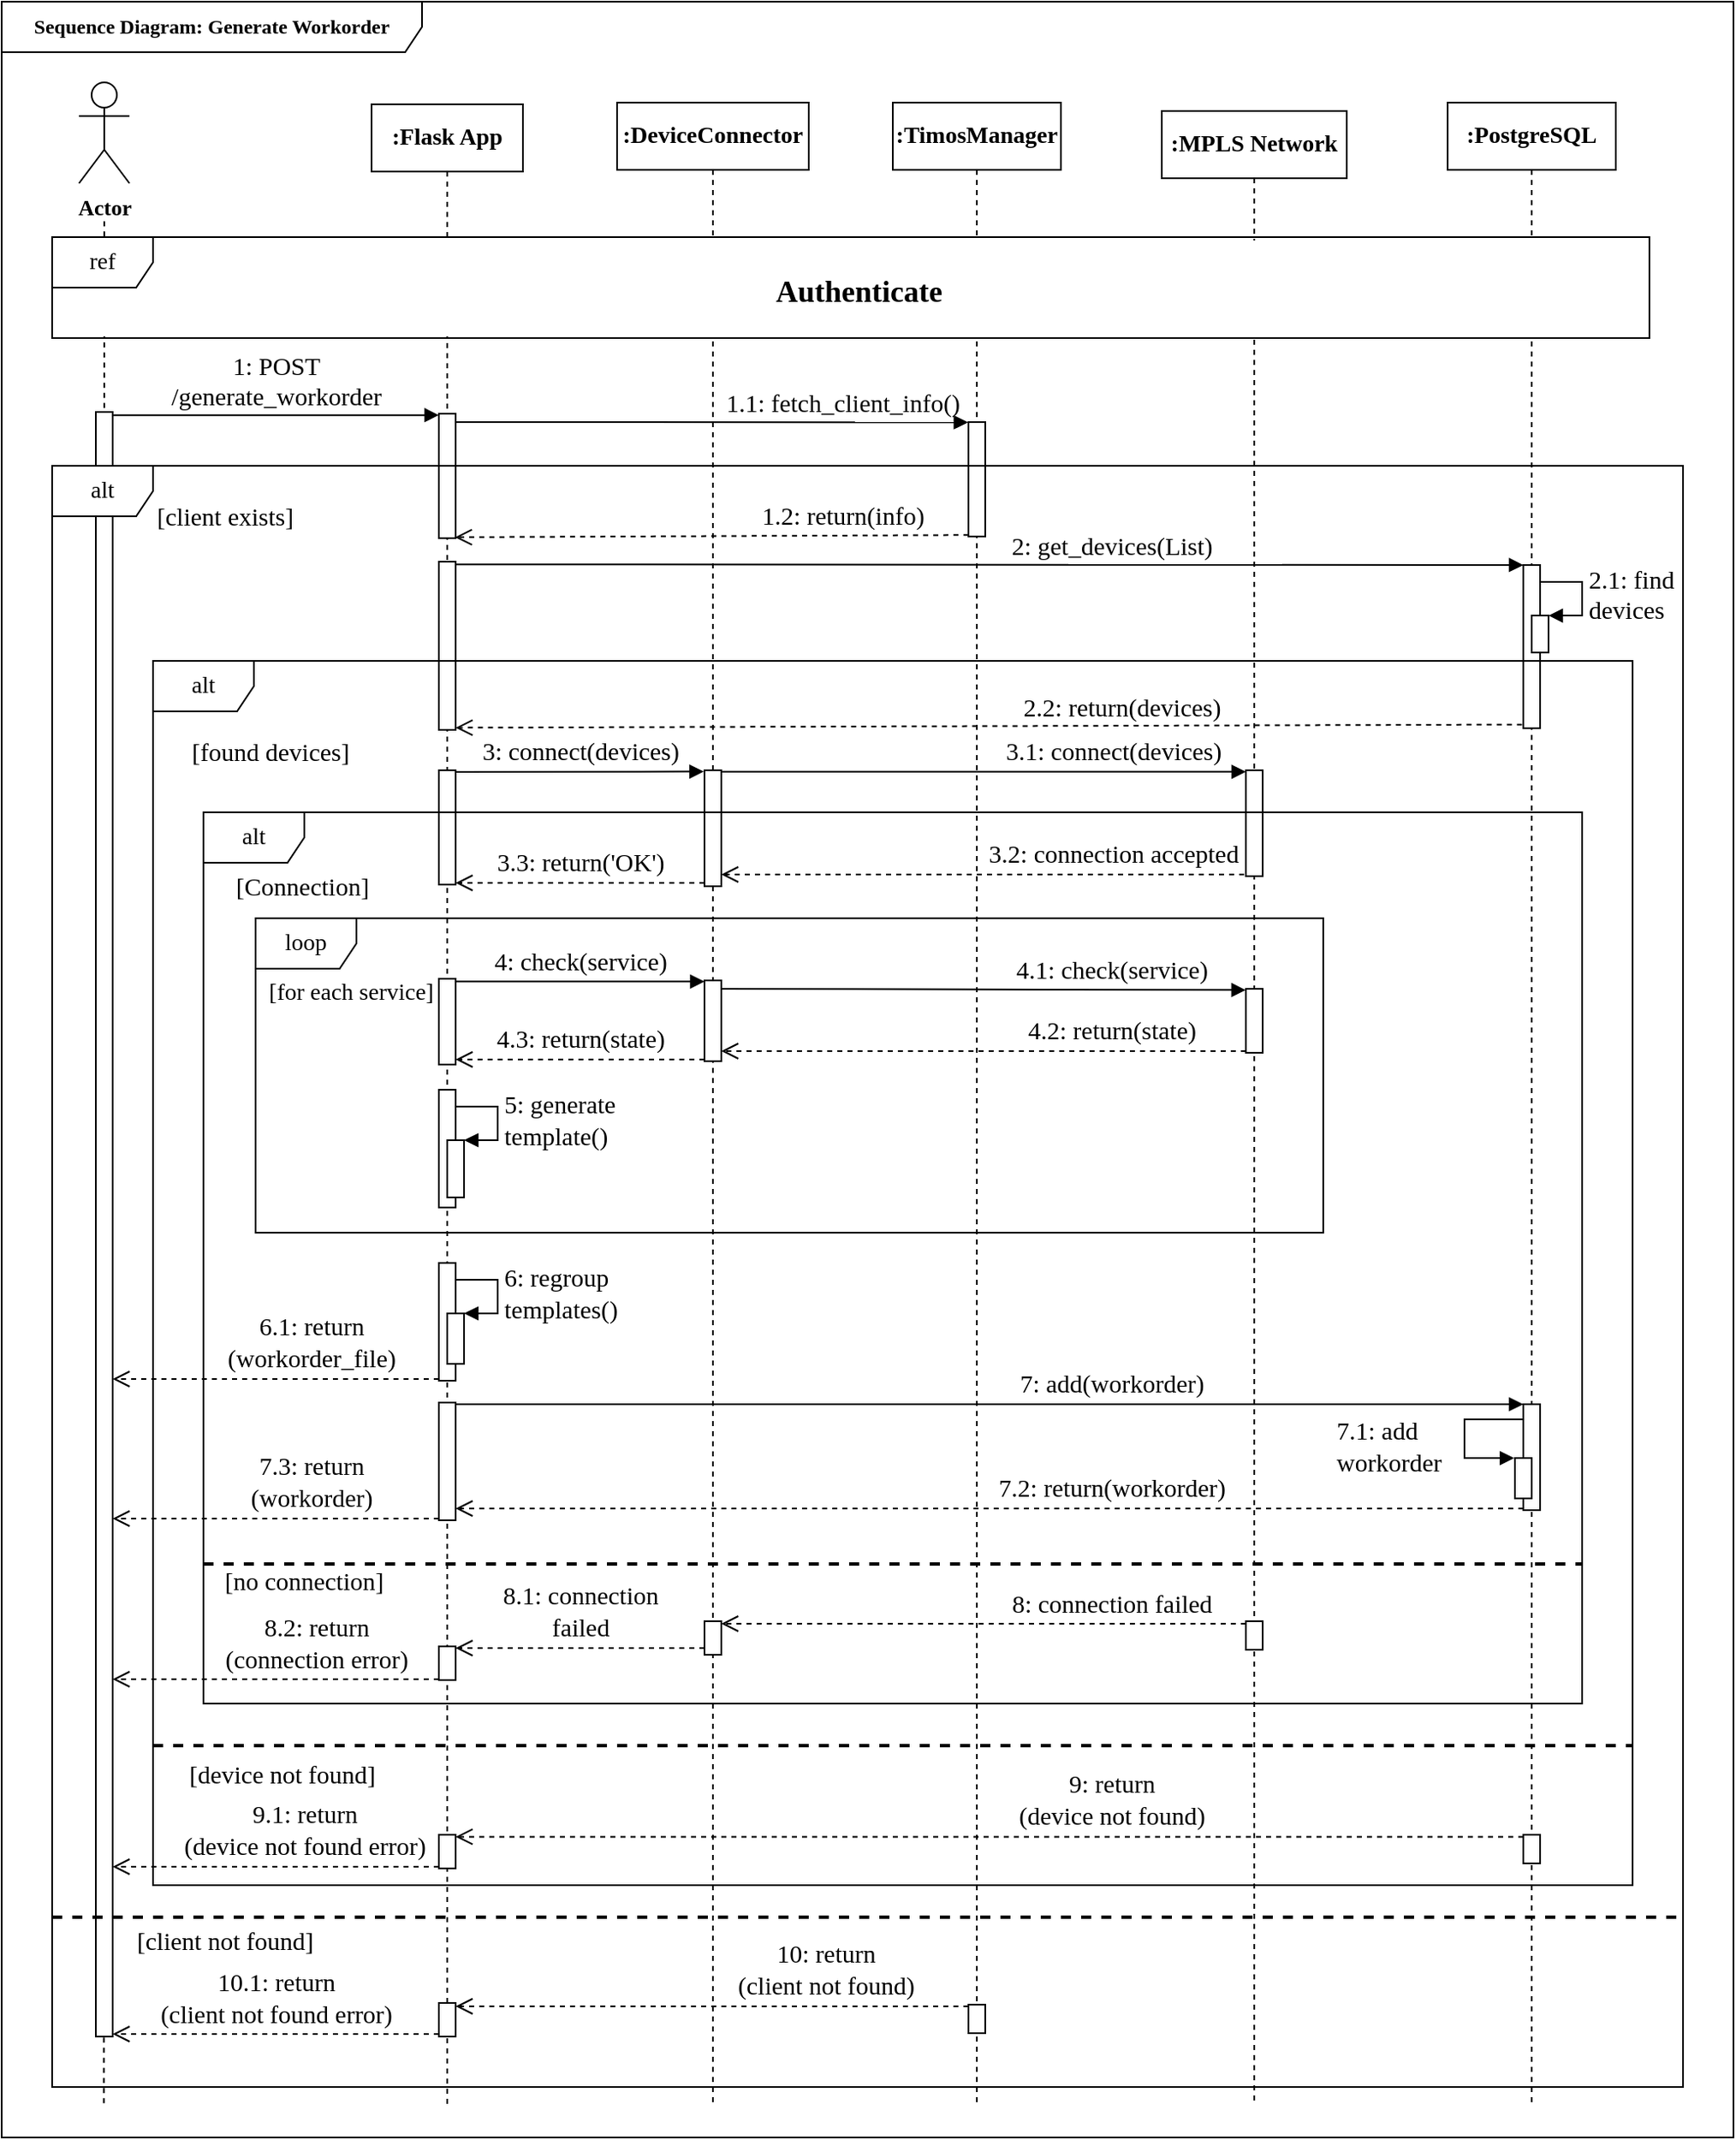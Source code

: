<mxfile version="13.6.9" type="github">
  <diagram id="kgpKYQtTHZ0yAKxKKP6v" name="Page-1">
    <mxGraphModel dx="1730" dy="913" grid="1" gridSize="10" guides="1" tooltips="1" connect="1" arrows="1" fold="1" page="1" pageScale="1" pageWidth="850" pageHeight="1100" math="0" shadow="0" extFonts="Old Standard TT^https://fonts.googleapis.com/css?family=Old+Standard+TT">
      <root>
        <mxCell id="0" />
        <mxCell id="1" parent="0" />
        <mxCell id="7J2YSUu1LNn5QMz4VoW6-3" value="&lt;font face=&quot;Old Standard TT&quot;&gt;&lt;b&gt;Sequence Diagram: Generate Workorder&lt;/b&gt;&lt;/font&gt;" style="shape=umlFrame;whiteSpace=wrap;html=1;width=250;height=30;" parent="1" vertex="1">
          <mxGeometry x="240" y="210" width="1030" height="1270" as="geometry" />
        </mxCell>
        <mxCell id="won6xVCmw4BPkQLx-nKb-31" value="" style="endArrow=none;dashed=1;html=1;exitX=0.059;exitY=0.984;exitDx=0;exitDy=0;exitPerimeter=0;" parent="1" source="7J2YSUu1LNn5QMz4VoW6-3" edge="1">
          <mxGeometry width="50" height="50" relative="1" as="geometry">
            <mxPoint x="301" y="1440" as="sourcePoint" />
            <mxPoint x="301" y="340" as="targetPoint" />
            <Array as="points">
              <mxPoint x="301" y="537" />
            </Array>
          </mxGeometry>
        </mxCell>
        <mxCell id="won6xVCmw4BPkQLx-nKb-10" value="&lt;font face=&quot;Old Standard TT&quot; size=&quot;1&quot;&gt;&lt;b style=&quot;font-size: 14px&quot;&gt;:DeviceConnector&lt;/b&gt;&lt;/font&gt;" style="shape=umlLifeline;perimeter=lifelinePerimeter;whiteSpace=wrap;html=1;container=1;collapsible=0;recursiveResize=0;outlineConnect=0;" parent="1" vertex="1">
          <mxGeometry x="606" y="270" width="114" height="1190" as="geometry" />
        </mxCell>
        <mxCell id="-EMKrTOz9IqyBSOlUWd9-9" value="loop" style="shape=umlFrame;whiteSpace=wrap;html=1;fontFamily=Old Standard TT;fontSize=14;" parent="won6xVCmw4BPkQLx-nKb-10" vertex="1">
          <mxGeometry x="-215" y="485" width="635" height="187" as="geometry" />
        </mxCell>
        <mxCell id="-EMKrTOz9IqyBSOlUWd9-1" value="" style="html=1;points=[];perimeter=orthogonalPerimeter;fontFamily=Old Standard TT;fontSize=14;" parent="won6xVCmw4BPkQLx-nKb-10" vertex="1">
          <mxGeometry x="52" y="397" width="10" height="69" as="geometry" />
        </mxCell>
        <mxCell id="-EMKrTOz9IqyBSOlUWd9-12" value="" style="html=1;points=[];perimeter=orthogonalPerimeter;strokeWidth=1;fontFamily=Old Standard TT;fontSize=14;" parent="won6xVCmw4BPkQLx-nKb-10" vertex="1">
          <mxGeometry x="52" y="522" width="10" height="48" as="geometry" />
        </mxCell>
        <mxCell id="-EMKrTOz9IqyBSOlUWd9-16" value="&lt;font style=&quot;font-size: 15px&quot;&gt;3.3: return(&#39;OK&#39;)&lt;/font&gt;" style="html=1;verticalAlign=bottom;endArrow=open;dashed=1;endSize=8;labelBackgroundColor=none;fontFamily=Old Standard TT;fontSize=14;" parent="won6xVCmw4BPkQLx-nKb-10" edge="1">
          <mxGeometry relative="1" as="geometry">
            <mxPoint x="52" y="464" as="sourcePoint" />
            <mxPoint x="-96" y="464" as="targetPoint" />
          </mxGeometry>
        </mxCell>
        <mxCell id="-EMKrTOz9IqyBSOlUWd9-18" value="&lt;font style=&quot;font-size: 15px&quot;&gt;4: check(service)&lt;/font&gt;" style="html=1;verticalAlign=bottom;endArrow=block;entryX=-0.045;entryY=0.011;labelBackgroundColor=none;fontFamily=Old Standard TT;fontSize=14;entryDx=0;entryDy=0;entryPerimeter=0;" parent="won6xVCmw4BPkQLx-nKb-10" edge="1">
          <mxGeometry relative="1" as="geometry">
            <mxPoint x="-95.55" y="522.67" as="sourcePoint" />
            <mxPoint x="52" y="522.66" as="targetPoint" />
          </mxGeometry>
        </mxCell>
        <mxCell id="-EMKrTOz9IqyBSOlUWd9-19" value="&lt;font style=&quot;font-size: 15px&quot;&gt;4.1: check(service)&lt;/font&gt;" style="html=1;verticalAlign=bottom;endArrow=block;entryX=0;entryY=0;labelBackgroundColor=none;fontFamily=Old Standard TT;fontSize=14;exitX=1.007;exitY=0.07;exitDx=0;exitDy=0;exitPerimeter=0;" parent="won6xVCmw4BPkQLx-nKb-10" edge="1">
          <mxGeometry x="0.49" relative="1" as="geometry">
            <mxPoint x="62.0" y="527" as="sourcePoint" />
            <mxPoint x="373.93" y="527.7" as="targetPoint" />
            <mxPoint as="offset" />
          </mxGeometry>
        </mxCell>
        <mxCell id="-EMKrTOz9IqyBSOlUWd9-15" value="&lt;font style=&quot;font-size: 15px&quot;&gt;4.2: return(state)&lt;/font&gt;" style="html=1;verticalAlign=bottom;endArrow=open;dashed=1;endSize=8;exitX=0;exitY=0.95;labelBackgroundColor=none;fontFamily=Old Standard TT;fontSize=14;" parent="won6xVCmw4BPkQLx-nKb-10" edge="1">
          <mxGeometry x="-0.487" relative="1" as="geometry">
            <mxPoint x="62" y="564" as="targetPoint" />
            <mxPoint x="374" y="564" as="sourcePoint" />
            <mxPoint as="offset" />
          </mxGeometry>
        </mxCell>
        <mxCell id="-EMKrTOz9IqyBSOlUWd9-20" value="&lt;font style=&quot;font-size: 15px&quot;&gt;4.3: return(state)&lt;/font&gt;" style="html=1;verticalAlign=bottom;endArrow=open;dashed=1;endSize=8;labelBackgroundColor=none;fontFamily=Old Standard TT;fontSize=14;" parent="won6xVCmw4BPkQLx-nKb-10" edge="1">
          <mxGeometry relative="1" as="geometry">
            <mxPoint x="52" y="569.0" as="sourcePoint" />
            <mxPoint x="-96" y="569.0" as="targetPoint" />
          </mxGeometry>
        </mxCell>
        <mxCell id="-EMKrTOz9IqyBSOlUWd9-28" value="" style="html=1;points=[];perimeter=orthogonalPerimeter;strokeWidth=1;fontFamily=Old Standard TT;fontSize=14;" parent="won6xVCmw4BPkQLx-nKb-10" vertex="1">
          <mxGeometry x="52" y="903" width="10" height="20" as="geometry" />
        </mxCell>
        <mxCell id="won6xVCmw4BPkQLx-nKb-11" value="&lt;font face=&quot;Old Standard TT&quot; size=&quot;1&quot;&gt;&lt;b style=&quot;font-size: 14px&quot;&gt;:PostgreSQL&lt;/b&gt;&lt;/font&gt;" style="shape=umlLifeline;perimeter=lifelinePerimeter;whiteSpace=wrap;html=1;container=1;collapsible=0;recursiveResize=0;outlineConnect=0;" parent="1" vertex="1">
          <mxGeometry x="1100" y="270" width="100" height="1190" as="geometry" />
        </mxCell>
        <mxCell id="YwoaJHBvHJMzYGjapxY1-10" value="" style="html=1;points=[];perimeter=orthogonalPerimeter;" parent="won6xVCmw4BPkQLx-nKb-11" vertex="1">
          <mxGeometry x="45" y="275" width="10" height="97" as="geometry" />
        </mxCell>
        <mxCell id="-EMKrTOz9IqyBSOlUWd9-53" value="" style="html=1;points=[];perimeter=orthogonalPerimeter;strokeWidth=1;fontFamily=Old Standard TT;fontSize=14;" parent="won6xVCmw4BPkQLx-nKb-11" vertex="1">
          <mxGeometry x="45" y="1030" width="10" height="17" as="geometry" />
        </mxCell>
        <mxCell id="won6xVCmw4BPkQLx-nKb-28" value="&lt;font face=&quot;Old Standard TT&quot; style=&quot;font-size: 13px&quot;&gt;&lt;b&gt;Actor&lt;/b&gt;&lt;/font&gt;" style="shape=umlActor;verticalLabelPosition=bottom;verticalAlign=top;html=1;" parent="1" vertex="1">
          <mxGeometry x="286" y="258" width="30" height="60" as="geometry" />
        </mxCell>
        <mxCell id="won6xVCmw4BPkQLx-nKb-49" value="&lt;font face=&quot;Old Standard TT&quot; size=&quot;1&quot;&gt;&lt;b style=&quot;font-size: 14px&quot;&gt;:TimosManager&lt;/b&gt;&lt;/font&gt;" style="shape=umlLifeline;perimeter=lifelinePerimeter;whiteSpace=wrap;html=1;container=1;collapsible=0;recursiveResize=0;outlineConnect=0;" parent="1" vertex="1">
          <mxGeometry x="770" y="270" width="100" height="1190" as="geometry" />
        </mxCell>
        <mxCell id="YwoaJHBvHJMzYGjapxY1-7" value="" style="html=1;points=[];perimeter=orthogonalPerimeter;" parent="won6xVCmw4BPkQLx-nKb-49" vertex="1">
          <mxGeometry x="45" y="190" width="10" height="68" as="geometry" />
        </mxCell>
        <mxCell id="-EMKrTOz9IqyBSOlUWd9-59" value="" style="html=1;points=[];perimeter=orthogonalPerimeter;strokeWidth=1;fontFamily=Old Standard TT;fontSize=14;" parent="won6xVCmw4BPkQLx-nKb-49" vertex="1">
          <mxGeometry x="45" y="1131" width="10" height="17" as="geometry" />
        </mxCell>
        <mxCell id="YwoaJHBvHJMzYGjapxY1-1" value="&lt;font face=&quot;Old Standard TT&quot; size=&quot;1&quot;&gt;&lt;b style=&quot;font-size: 14px&quot;&gt;:MPLS Network&lt;/b&gt;&lt;/font&gt;" style="shape=umlLifeline;perimeter=lifelinePerimeter;whiteSpace=wrap;html=1;container=1;collapsible=0;recursiveResize=0;outlineConnect=0;" parent="1" vertex="1">
          <mxGeometry x="930" y="275" width="110" height="1185" as="geometry" />
        </mxCell>
        <mxCell id="-EMKrTOz9IqyBSOlUWd9-5" value="" style="html=1;points=[];perimeter=orthogonalPerimeter;fontFamily=Old Standard TT;fontSize=14;" parent="YwoaJHBvHJMzYGjapxY1-1" vertex="1">
          <mxGeometry x="50" y="392" width="10" height="63" as="geometry" />
        </mxCell>
        <mxCell id="-EMKrTOz9IqyBSOlUWd9-7" value="&lt;font style=&quot;font-size: 15px&quot;&gt;3.2: connection accepted&lt;/font&gt;" style="html=1;verticalAlign=bottom;endArrow=open;dashed=1;endSize=8;exitX=0;exitY=0.95;labelBackgroundColor=none;fontFamily=Old Standard TT;fontSize=14;" parent="YwoaJHBvHJMzYGjapxY1-1" edge="1">
          <mxGeometry x="-0.497" relative="1" as="geometry">
            <mxPoint x="-262" y="454" as="targetPoint" />
            <mxPoint x="49" y="454" as="sourcePoint" />
            <mxPoint as="offset" />
          </mxGeometry>
        </mxCell>
        <mxCell id="-EMKrTOz9IqyBSOlUWd9-13" value="" style="html=1;points=[];perimeter=orthogonalPerimeter;strokeWidth=1;fontFamily=Old Standard TT;fontSize=14;" parent="YwoaJHBvHJMzYGjapxY1-1" vertex="1">
          <mxGeometry x="50" y="522" width="10" height="38" as="geometry" />
        </mxCell>
        <mxCell id="-EMKrTOz9IqyBSOlUWd9-27" value="" style="html=1;points=[];perimeter=orthogonalPerimeter;strokeWidth=1;fontFamily=Old Standard TT;fontSize=14;" parent="YwoaJHBvHJMzYGjapxY1-1" vertex="1">
          <mxGeometry x="50" y="898" width="10" height="17" as="geometry" />
        </mxCell>
        <mxCell id="-EMKrTOz9IqyBSOlUWd9-42" value="" style="html=1;points=[];perimeter=orthogonalPerimeter;strokeWidth=1;fontFamily=Old Standard TT;fontSize=14;" parent="YwoaJHBvHJMzYGjapxY1-1" vertex="1">
          <mxGeometry x="215" y="769" width="10" height="63" as="geometry" />
        </mxCell>
        <mxCell id="-EMKrTOz9IqyBSOlUWd9-44" value="&lt;font style=&quot;font-size: 15px&quot;&gt;7.2: return(workorder)&lt;/font&gt;" style="html=1;verticalAlign=bottom;endArrow=open;dashed=1;endSize=8;labelBackgroundColor=none;fontFamily=Old Standard TT;fontSize=14;" parent="YwoaJHBvHJMzYGjapxY1-1" edge="1">
          <mxGeometry x="-0.228" relative="1" as="geometry">
            <mxPoint x="-420" y="831" as="targetPoint" />
            <mxPoint x="215" y="831" as="sourcePoint" />
            <mxPoint as="offset" />
          </mxGeometry>
        </mxCell>
        <mxCell id="YwoaJHBvHJMzYGjapxY1-2" value="" style="html=1;points=[];perimeter=orthogonalPerimeter;strokeWidth=1;fillColor=#ffffff;" parent="1" vertex="1">
          <mxGeometry x="296" y="454" width="10" height="966" as="geometry" />
        </mxCell>
        <mxCell id="YwoaJHBvHJMzYGjapxY1-3" value="&lt;font style=&quot;font-size: 15px&quot; face=&quot;Old Standard TT&quot;&gt;1: POST &lt;br&gt;/generate_workorder&lt;/font&gt;" style="html=1;verticalAlign=bottom;startArrow=none;endArrow=block;startSize=8;startFill=0;labelBackgroundColor=none;entryX=0;entryY=0.037;entryDx=0;entryDy=0;entryPerimeter=0;" parent="1" source="YwoaJHBvHJMzYGjapxY1-2" edge="1">
          <mxGeometry relative="1" as="geometry">
            <mxPoint x="323.2" y="456.576" as="sourcePoint" />
            <mxPoint x="500" y="455.85" as="targetPoint" />
          </mxGeometry>
        </mxCell>
        <mxCell id="YwoaJHBvHJMzYGjapxY1-5" value="&lt;font style=&quot;font-size: 15px&quot; face=&quot;Old Standard TT&quot;&gt;1.2: return(info)&lt;br&gt;&lt;/font&gt;" style="html=1;verticalAlign=bottom;endArrow=open;dashed=1;endSize=8;labelBackgroundColor=none;exitX=0.006;exitY=0.859;exitDx=0;exitDy=0;exitPerimeter=0;entryX=0.96;entryY=0.965;entryDx=0;entryDy=0;entryPerimeter=0;" parent="1" edge="1">
          <mxGeometry x="-0.508" relative="1" as="geometry">
            <mxPoint x="509.6" y="528.445" as="targetPoint" />
            <mxPoint x="815.06" y="527.13" as="sourcePoint" />
            <mxPoint as="offset" />
          </mxGeometry>
        </mxCell>
        <mxCell id="YwoaJHBvHJMzYGjapxY1-11" value="&lt;font style=&quot;font-size: 15px&quot; face=&quot;Old Standard TT&quot;&gt;2: get_devices(List)&lt;/font&gt;" style="html=1;verticalAlign=bottom;endArrow=block;entryX=0;entryY=0;exitX=0.993;exitY=0.12;exitDx=0;exitDy=0;exitPerimeter=0;labelBackgroundColor=none;" parent="1" edge="1">
          <mxGeometry x="0.228" relative="1" as="geometry">
            <mxPoint x="509.93" y="544.6" as="sourcePoint" />
            <mxPoint x="1145" y="545" as="targetPoint" />
            <mxPoint as="offset" />
          </mxGeometry>
        </mxCell>
        <mxCell id="YwoaJHBvHJMzYGjapxY1-13" value="&lt;font style=&quot;font-size: 15px&quot; face=&quot;Old Standard TT&quot;&gt;2.1: find&lt;br&gt;devices&lt;br&gt;&lt;/font&gt;" style="edgeStyle=orthogonalEdgeStyle;html=1;align=left;spacingLeft=2;endArrow=block;rounded=0;entryX=1;entryY=0;labelBackgroundColor=none;" parent="1" target="YwoaJHBvHJMzYGjapxY1-14" edge="1">
          <mxGeometry relative="1" as="geometry">
            <mxPoint x="1155" y="555.01" as="sourcePoint" />
            <Array as="points">
              <mxPoint x="1180" y="555.01" />
            </Array>
          </mxGeometry>
        </mxCell>
        <mxCell id="YwoaJHBvHJMzYGjapxY1-14" value="" style="html=1;points=[];perimeter=orthogonalPerimeter;" parent="1" vertex="1">
          <mxGeometry x="1150" y="575.01" width="10" height="22" as="geometry" />
        </mxCell>
        <mxCell id="YwoaJHBvHJMzYGjapxY1-12" value="&lt;font style=&quot;font-size: 15px&quot; face=&quot;Old Standard TT&quot;&gt;2.2: return(devices)&lt;/font&gt;" style="html=1;verticalAlign=bottom;endArrow=open;dashed=1;endSize=8;labelBackgroundColor=none;exitX=-0.078;exitY=0.957;exitDx=0;exitDy=0;exitPerimeter=0;entryX=1;entryY=0.967;entryDx=0;entryDy=0;entryPerimeter=0;" parent="1" edge="1">
          <mxGeometry x="-0.248" relative="1" as="geometry">
            <mxPoint x="510" y="641.7" as="targetPoint" />
            <mxPoint x="1144.22" y="639.829" as="sourcePoint" />
            <mxPoint as="offset" />
          </mxGeometry>
        </mxCell>
        <mxCell id="YwoaJHBvHJMzYGjapxY1-16" value="[client exists]" style="text;align=center;fontStyle=0;verticalAlign=middle;spacingLeft=3;spacingRight=3;strokeColor=none;rotatable=0;points=[[0,0.5],[1,0.5]];portConstraint=eastwest;fontSize=15;fontFamily=Old Standard TT;" parent="1" vertex="1">
          <mxGeometry x="333" y="502" width="80" height="26" as="geometry" />
        </mxCell>
        <mxCell id="YwoaJHBvHJMzYGjapxY1-17" value="[found devices]" style="text;align=center;fontStyle=0;verticalAlign=middle;spacingLeft=3;spacingRight=3;strokeColor=none;rotatable=0;points=[[0,0.5],[1,0.5]];portConstraint=eastwest;fontSize=15;fontFamily=Old Standard TT;" parent="1" vertex="1">
          <mxGeometry x="360" y="642" width="80" height="26" as="geometry" />
        </mxCell>
        <mxCell id="-EMKrTOz9IqyBSOlUWd9-2" value="&lt;font style=&quot;font-size: 15px&quot;&gt;3: connect(devices)&lt;/font&gt;" style="html=1;verticalAlign=bottom;endArrow=block;entryX=-0.045;entryY=0.011;labelBackgroundColor=none;fontFamily=Old Standard TT;fontSize=14;entryDx=0;entryDy=0;entryPerimeter=0;" parent="1" edge="1">
          <mxGeometry relative="1" as="geometry">
            <mxPoint x="510" y="668" as="sourcePoint" />
            <mxPoint x="657.55" y="667.77" as="targetPoint" />
          </mxGeometry>
        </mxCell>
        <mxCell id="-EMKrTOz9IqyBSOlUWd9-6" value="&lt;font style=&quot;font-size: 15px&quot;&gt;3.1: connect(devices)&lt;/font&gt;" style="html=1;verticalAlign=bottom;endArrow=block;labelBackgroundColor=none;fontFamily=Old Standard TT;fontSize=14;exitX=1.007;exitY=0.07;exitDx=0;exitDy=0;exitPerimeter=0;" parent="1" edge="1">
          <mxGeometry x="0.49" relative="1" as="geometry">
            <mxPoint x="668.07" y="667.9" as="sourcePoint" />
            <mxPoint x="980" y="667.9" as="targetPoint" />
            <mxPoint as="offset" />
          </mxGeometry>
        </mxCell>
        <mxCell id="won6xVCmw4BPkQLx-nKb-9" value="&lt;font face=&quot;Old Standard TT&quot; size=&quot;1&quot;&gt;&lt;b style=&quot;font-size: 14px&quot;&gt;:Flask App&lt;/b&gt;&lt;/font&gt;" style="shape=umlLifeline;perimeter=lifelinePerimeter;whiteSpace=wrap;html=1;container=1;collapsible=0;recursiveResize=0;outlineConnect=0;" parent="1" vertex="1">
          <mxGeometry x="460" y="271" width="90" height="1190" as="geometry" />
        </mxCell>
        <mxCell id="YwoaJHBvHJMzYGjapxY1-4" value="&lt;font face=&quot;Old Standard TT&quot; style=&quot;font-size: 15px&quot;&gt;1.1: fetch_client_info()&lt;/font&gt;" style="html=1;verticalAlign=bottom;endArrow=block;labelBackgroundColor=none;entryX=-0.02;entryY=0.059;entryDx=0;entryDy=0;entryPerimeter=0;" parent="won6xVCmw4BPkQLx-nKb-9" edge="1">
          <mxGeometry x="0.517" relative="1" as="geometry">
            <mxPoint x="45.1" y="189.0" as="sourcePoint" />
            <mxPoint x="354.8" y="189.13" as="targetPoint" />
            <mxPoint as="offset" />
          </mxGeometry>
        </mxCell>
        <mxCell id="YwoaJHBvHJMzYGjapxY1-6" value="" style="html=1;points=[];perimeter=orthogonalPerimeter;" parent="won6xVCmw4BPkQLx-nKb-9" vertex="1">
          <mxGeometry x="40" y="184" width="10" height="74" as="geometry" />
        </mxCell>
        <mxCell id="YwoaJHBvHJMzYGjapxY1-9" value="" style="html=1;points=[];perimeter=orthogonalPerimeter;" parent="won6xVCmw4BPkQLx-nKb-9" vertex="1">
          <mxGeometry x="40" y="272" width="10" height="100" as="geometry" />
        </mxCell>
        <mxCell id="YwoaJHBvHJMzYGjapxY1-18" value="" style="html=1;points=[];perimeter=orthogonalPerimeter;" parent="won6xVCmw4BPkQLx-nKb-9" vertex="1">
          <mxGeometry x="40" y="396" width="10" height="68" as="geometry" />
        </mxCell>
        <mxCell id="-EMKrTOz9IqyBSOlUWd9-17" value="" style="html=1;points=[];perimeter=orthogonalPerimeter;strokeWidth=1;fontFamily=Old Standard TT;fontSize=14;" parent="won6xVCmw4BPkQLx-nKb-9" vertex="1">
          <mxGeometry x="40" y="520" width="10" height="51" as="geometry" />
        </mxCell>
        <mxCell id="-EMKrTOz9IqyBSOlUWd9-23" value="" style="html=1;points=[];perimeter=orthogonalPerimeter;strokeWidth=1;fontFamily=Old Standard TT;fontSize=14;" parent="won6xVCmw4BPkQLx-nKb-9" vertex="1">
          <mxGeometry x="40" y="586" width="10" height="70" as="geometry" />
        </mxCell>
        <mxCell id="-EMKrTOz9IqyBSOlUWd9-24" value="" style="html=1;points=[];perimeter=orthogonalPerimeter;strokeWidth=1;fontFamily=Old Standard TT;fontSize=14;" parent="won6xVCmw4BPkQLx-nKb-9" vertex="1">
          <mxGeometry x="45" y="616" width="10" height="34" as="geometry" />
        </mxCell>
        <mxCell id="-EMKrTOz9IqyBSOlUWd9-25" value="&lt;font style=&quot;font-size: 15px&quot;&gt;5: generate&lt;br&gt;template()&lt;/font&gt;" style="edgeStyle=orthogonalEdgeStyle;html=1;align=left;spacingLeft=2;endArrow=block;rounded=0;entryX=1;entryY=0;labelBackgroundColor=none;fontFamily=Old Standard TT;fontSize=14;" parent="won6xVCmw4BPkQLx-nKb-9" target="-EMKrTOz9IqyBSOlUWd9-24" edge="1">
          <mxGeometry relative="1" as="geometry">
            <mxPoint x="50" y="596" as="sourcePoint" />
            <Array as="points">
              <mxPoint x="75" y="596" />
            </Array>
          </mxGeometry>
        </mxCell>
        <mxCell id="-EMKrTOz9IqyBSOlUWd9-31" value="" style="html=1;points=[];perimeter=orthogonalPerimeter;strokeWidth=1;fontFamily=Old Standard TT;fontSize=14;" parent="won6xVCmw4BPkQLx-nKb-9" vertex="1">
          <mxGeometry x="40" y="917" width="10" height="20" as="geometry" />
        </mxCell>
        <mxCell id="-EMKrTOz9IqyBSOlUWd9-41" value="" style="html=1;points=[];perimeter=orthogonalPerimeter;strokeWidth=1;fontFamily=Old Standard TT;fontSize=14;" parent="won6xVCmw4BPkQLx-nKb-9" vertex="1">
          <mxGeometry x="40" y="772" width="10" height="70" as="geometry" />
        </mxCell>
        <mxCell id="-EMKrTOz9IqyBSOlUWd9-56" value="" style="html=1;points=[];perimeter=orthogonalPerimeter;strokeWidth=1;fontFamily=Old Standard TT;fontSize=14;" parent="won6xVCmw4BPkQLx-nKb-9" vertex="1">
          <mxGeometry x="40" y="1029" width="10" height="20" as="geometry" />
        </mxCell>
        <mxCell id="-EMKrTOz9IqyBSOlUWd9-60" value="" style="html=1;points=[];perimeter=orthogonalPerimeter;strokeWidth=1;fontFamily=Old Standard TT;fontSize=14;" parent="won6xVCmw4BPkQLx-nKb-9" vertex="1">
          <mxGeometry x="40" y="1129" width="10" height="20" as="geometry" />
        </mxCell>
        <mxCell id="-EMKrTOz9IqyBSOlUWd9-29" value="&lt;font style=&quot;font-size: 15px&quot;&gt;8: connection failed&lt;/font&gt;" style="html=1;verticalAlign=bottom;endArrow=open;dashed=1;endSize=8;labelBackgroundColor=none;fontFamily=Old Standard TT;fontSize=14;" parent="1" edge="1">
          <mxGeometry x="-0.487" relative="1" as="geometry">
            <mxPoint x="980" y="1174.5" as="sourcePoint" />
            <mxPoint x="668" y="1174.5" as="targetPoint" />
            <mxPoint as="offset" />
          </mxGeometry>
        </mxCell>
        <mxCell id="-EMKrTOz9IqyBSOlUWd9-32" value="&lt;font style=&quot;font-size: 15px&quot;&gt;8.2: return&lt;br&gt;(connection error)&lt;/font&gt;" style="html=1;verticalAlign=bottom;endArrow=open;dashed=1;endSize=8;labelBackgroundColor=none;fontFamily=Old Standard TT;fontSize=14;" parent="1" edge="1">
          <mxGeometry x="-0.244" relative="1" as="geometry">
            <mxPoint x="500" y="1207.5" as="sourcePoint" />
            <mxPoint x="306" y="1207.5" as="targetPoint" />
            <mxPoint as="offset" />
          </mxGeometry>
        </mxCell>
        <mxCell id="-EMKrTOz9IqyBSOlUWd9-36" value="" style="html=1;points=[];perimeter=orthogonalPerimeter;strokeWidth=1;fontFamily=Old Standard TT;fontSize=14;" parent="1" vertex="1">
          <mxGeometry x="500" y="960" width="10" height="70" as="geometry" />
        </mxCell>
        <mxCell id="-EMKrTOz9IqyBSOlUWd9-37" value="" style="html=1;points=[];perimeter=orthogonalPerimeter;strokeWidth=1;fontFamily=Old Standard TT;fontSize=14;" parent="1" vertex="1">
          <mxGeometry x="505" y="990" width="10" height="30" as="geometry" />
        </mxCell>
        <mxCell id="-EMKrTOz9IqyBSOlUWd9-38" value="&lt;font style=&quot;font-size: 15px&quot;&gt;6: regroup&lt;br&gt;templates()&lt;br&gt;&lt;/font&gt;" style="edgeStyle=orthogonalEdgeStyle;html=1;align=left;spacingLeft=2;endArrow=block;rounded=0;entryX=1;entryY=0;labelBackgroundColor=none;fontFamily=Old Standard TT;fontSize=14;" parent="1" target="-EMKrTOz9IqyBSOlUWd9-37" edge="1">
          <mxGeometry relative="1" as="geometry">
            <mxPoint x="510" y="970" as="sourcePoint" />
            <Array as="points">
              <mxPoint x="535" y="970" />
            </Array>
          </mxGeometry>
        </mxCell>
        <mxCell id="-EMKrTOz9IqyBSOlUWd9-11" value="[Connection]" style="text;align=center;fontStyle=0;verticalAlign=middle;spacingLeft=3;spacingRight=3;strokeColor=none;rotatable=0;points=[[0,0.5],[1,0.5]];portConstraint=eastwest;fontSize=15;fontFamily=Old Standard TT;" parent="1" vertex="1">
          <mxGeometry x="379" y="722" width="80" height="26" as="geometry" />
        </mxCell>
        <mxCell id="YwoaJHBvHJMzYGjapxY1-20" value="[for each service]" style="text;align=center;fontStyle=0;verticalAlign=middle;spacingLeft=3;spacingRight=3;strokeColor=none;rotatable=0;points=[[0,0.5],[1,0.5]];portConstraint=eastwest;fontSize=14;fontFamily=Old Standard TT;" parent="1" vertex="1">
          <mxGeometry x="408" y="785" width="80" height="25" as="geometry" />
        </mxCell>
        <mxCell id="-EMKrTOz9IqyBSOlUWd9-26" value="[no connection]" style="text;align=center;fontStyle=0;verticalAlign=middle;spacingLeft=3;spacingRight=3;strokeColor=none;rotatable=0;points=[[0,0.5],[1,0.5]];portConstraint=eastwest;fontSize=15;fontFamily=Old Standard TT;" parent="1" vertex="1">
          <mxGeometry x="380" y="1135" width="80" height="26" as="geometry" />
        </mxCell>
        <mxCell id="-EMKrTOz9IqyBSOlUWd9-10" value="" style="line;strokeWidth=2;fillColor=none;align=left;verticalAlign=middle;spacingTop=-1;spacingLeft=3;spacingRight=3;rotatable=0;labelPosition=right;points=[];portConstraint=eastwest;fontFamily=Old Standard TT;fontSize=14;dashed=1;" parent="1" vertex="1">
          <mxGeometry x="360" y="1135" width="820" height="8" as="geometry" />
        </mxCell>
        <mxCell id="-EMKrTOz9IqyBSOlUWd9-30" value="&lt;font style=&quot;font-size: 15px&quot;&gt;8.1: connection&lt;br&gt;failed&lt;/font&gt;" style="html=1;verticalAlign=bottom;endArrow=open;dashed=1;endSize=8;labelBackgroundColor=none;fontFamily=Old Standard TT;fontSize=14;" parent="1" edge="1">
          <mxGeometry relative="1" as="geometry">
            <mxPoint x="658" y="1189" as="sourcePoint" />
            <mxPoint x="510" y="1189" as="targetPoint" />
          </mxGeometry>
        </mxCell>
        <mxCell id="-EMKrTOz9IqyBSOlUWd9-43" value="&lt;font style=&quot;font-size: 15px&quot;&gt;7: add(workorder)&lt;/font&gt;" style="html=1;verticalAlign=bottom;endArrow=block;entryX=0;entryY=0;labelBackgroundColor=none;fontFamily=Old Standard TT;fontSize=14;" parent="1" source="-EMKrTOz9IqyBSOlUWd9-41" target="-EMKrTOz9IqyBSOlUWd9-42" edge="1">
          <mxGeometry x="0.228" relative="1" as="geometry">
            <mxPoint x="909" y="1044" as="sourcePoint" />
            <mxPoint as="offset" />
          </mxGeometry>
        </mxCell>
        <mxCell id="-EMKrTOz9IqyBSOlUWd9-48" value="&lt;font style=&quot;font-size: 15px&quot;&gt;6.1: return&lt;br&gt;(workorder_file)&lt;/font&gt;" style="html=1;verticalAlign=bottom;endArrow=open;dashed=1;endSize=8;labelBackgroundColor=none;fontFamily=Old Standard TT;fontSize=14;" parent="1" edge="1">
          <mxGeometry x="-0.209" relative="1" as="geometry">
            <mxPoint x="500" y="1029" as="sourcePoint" />
            <mxPoint x="306" y="1029" as="targetPoint" />
            <mxPoint as="offset" />
          </mxGeometry>
        </mxCell>
        <mxCell id="-EMKrTOz9IqyBSOlUWd9-49" value="&lt;font style=&quot;font-size: 15px&quot;&gt;7.3: return &lt;br&gt;(workorder)&lt;/font&gt;" style="html=1;verticalAlign=bottom;endArrow=open;dashed=1;endSize=8;labelBackgroundColor=none;fontFamily=Old Standard TT;fontSize=14;" parent="1" edge="1">
          <mxGeometry x="-0.209" relative="1" as="geometry">
            <mxPoint x="500" y="1112" as="sourcePoint" />
            <mxPoint x="306" y="1112" as="targetPoint" />
            <mxPoint as="offset" />
          </mxGeometry>
        </mxCell>
        <mxCell id="-EMKrTOz9IqyBSOlUWd9-50" value="" style="line;strokeWidth=2;fillColor=none;align=left;verticalAlign=middle;spacingTop=-1;spacingLeft=3;spacingRight=3;rotatable=0;labelPosition=right;points=[];portConstraint=eastwest;fontFamily=Old Standard TT;fontSize=14;dashed=1;" parent="1" vertex="1">
          <mxGeometry x="330" y="1243" width="880" height="8" as="geometry" />
        </mxCell>
        <mxCell id="-EMKrTOz9IqyBSOlUWd9-54" value="[device not found]" style="text;align=center;fontStyle=0;verticalAlign=middle;spacingLeft=3;spacingRight=3;strokeColor=none;rotatable=0;points=[[0,0.5],[1,0.5]];portConstraint=eastwest;fontSize=15;fontFamily=Old Standard TT;" parent="1" vertex="1">
          <mxGeometry x="347" y="1250" width="120" height="26" as="geometry" />
        </mxCell>
        <mxCell id="-EMKrTOz9IqyBSOlUWd9-57" value="&lt;font style=&quot;font-size: 15px&quot;&gt;9: return&lt;br&gt;(device not found)&lt;/font&gt;" style="html=1;verticalAlign=bottom;endArrow=open;dashed=1;endSize=8;labelBackgroundColor=none;fontFamily=Old Standard TT;fontSize=14;" parent="1" edge="1">
          <mxGeometry x="-0.228" relative="1" as="geometry">
            <mxPoint x="1145" y="1301.2" as="sourcePoint" />
            <mxPoint x="510" y="1301.2" as="targetPoint" />
            <mxPoint as="offset" />
          </mxGeometry>
        </mxCell>
        <mxCell id="-EMKrTOz9IqyBSOlUWd9-58" value="&lt;font style=&quot;font-size: 15px&quot;&gt;9.1: return&lt;br&gt;(device not found error)&lt;/font&gt;" style="html=1;verticalAlign=bottom;endArrow=open;dashed=1;endSize=8;labelBackgroundColor=none;fontFamily=Old Standard TT;fontSize=14;" parent="1" edge="1">
          <mxGeometry x="-0.175" relative="1" as="geometry">
            <mxPoint x="500" y="1319" as="sourcePoint" />
            <mxPoint x="306.0" y="1319" as="targetPoint" />
            <mxPoint as="offset" />
          </mxGeometry>
        </mxCell>
        <mxCell id="-EMKrTOz9IqyBSOlUWd9-61" value="" style="line;strokeWidth=2;fillColor=none;align=left;verticalAlign=middle;spacingTop=-1;spacingLeft=3;spacingRight=3;rotatable=0;labelPosition=right;points=[];portConstraint=eastwest;fontFamily=Old Standard TT;fontSize=14;dashed=1;" parent="1" vertex="1">
          <mxGeometry x="270" y="1345" width="970" height="8" as="geometry" />
        </mxCell>
        <mxCell id="-EMKrTOz9IqyBSOlUWd9-62" value="[client not found]" style="text;align=center;fontStyle=0;verticalAlign=middle;spacingLeft=3;spacingRight=3;strokeColor=none;rotatable=0;points=[[0,0.5],[1,0.5]];portConstraint=eastwest;fontSize=15;fontFamily=Old Standard TT;" parent="1" vertex="1">
          <mxGeometry x="333" y="1349" width="80" height="26" as="geometry" />
        </mxCell>
        <mxCell id="-EMKrTOz9IqyBSOlUWd9-63" value="&lt;font style=&quot;font-size: 15px&quot;&gt;10: return&lt;br&gt;(client not found)&lt;/font&gt;" style="html=1;verticalAlign=bottom;endArrow=open;dashed=1;endSize=8;labelBackgroundColor=none;fontFamily=Old Standard TT;fontSize=14;" parent="1" edge="1">
          <mxGeometry x="-0.443" relative="1" as="geometry">
            <mxPoint x="815" y="1402" as="sourcePoint" />
            <mxPoint x="510" y="1402" as="targetPoint" />
            <mxPoint as="offset" />
          </mxGeometry>
        </mxCell>
        <mxCell id="-EMKrTOz9IqyBSOlUWd9-64" value="&lt;font style=&quot;font-size: 15px&quot;&gt;10.1: return&lt;br&gt;(client not found error)&lt;/font&gt;" style="html=1;verticalAlign=bottom;endArrow=open;dashed=1;endSize=8;labelBackgroundColor=none;fontFamily=Old Standard TT;fontSize=14;" parent="1" edge="1">
          <mxGeometry relative="1" as="geometry">
            <mxPoint x="500" y="1418.5" as="sourcePoint" />
            <mxPoint x="306.0" y="1418.5" as="targetPoint" />
          </mxGeometry>
        </mxCell>
        <mxCell id="-EMKrTOz9IqyBSOlUWd9-66" value="Authenticate" style="text;align=center;fontStyle=1;verticalAlign=middle;spacingLeft=3;spacingRight=3;strokeColor=none;rotatable=0;points=[[0,0.5],[1,0.5]];portConstraint=eastwest;labelBackgroundColor=#ffffff;fillColor=#FFFFFF;gradientColor=none;fontFamily=Old Standard TT;fontSize=18;" parent="1" vertex="1">
          <mxGeometry x="280" y="352" width="940" height="57" as="geometry" />
        </mxCell>
        <mxCell id="-EMKrTOz9IqyBSOlUWd9-65" value="ref" style="shape=umlFrame;whiteSpace=wrap;html=1;strokeWidth=1;fontFamily=Old Standard TT;fontSize=14;labelBackgroundColor=#ffffff;fillColor=#FFFFFF;" parent="1" vertex="1">
          <mxGeometry x="270" y="350" width="950" height="60" as="geometry" />
        </mxCell>
        <mxCell id="-EMKrTOz9IqyBSOlUWd9-45" value="" style="html=1;points=[];perimeter=orthogonalPerimeter;strokeWidth=1;fontFamily=Old Standard TT;fontSize=14;" parent="1" vertex="1">
          <mxGeometry x="1140" y="1076" width="10" height="24" as="geometry" />
        </mxCell>
        <mxCell id="-EMKrTOz9IqyBSOlUWd9-46" value="&lt;font style=&quot;font-size: 15px&quot;&gt;7.1: add &lt;br&gt;workorder&lt;/font&gt;" style="edgeStyle=orthogonalEdgeStyle;html=1;align=left;spacingLeft=2;endArrow=block;rounded=0;labelBackgroundColor=none;fontFamily=Old Standard TT;fontSize=14;entryX=-0.044;entryY=0.001;entryDx=0;entryDy=0;entryPerimeter=0;" parent="1" target="-EMKrTOz9IqyBSOlUWd9-45" edge="1" source="-EMKrTOz9IqyBSOlUWd9-42">
          <mxGeometry x="0.323" y="80" relative="1" as="geometry">
            <mxPoint x="1140" y="1053" as="sourcePoint" />
            <Array as="points">
              <mxPoint x="1110" y="1053" />
              <mxPoint x="1110" y="1076" />
              <mxPoint x="1120" y="1076" />
            </Array>
            <mxPoint x="1130" y="1078" as="targetPoint" />
            <mxPoint x="-80" y="73" as="offset" />
          </mxGeometry>
        </mxCell>
        <mxCell id="YwoaJHBvHJMzYGjapxY1-19" value="&lt;font face=&quot;Old Standard TT&quot; data-font-src=&quot;https://fonts.googleapis.com/css?family=Old+Standard+TT&quot; style=&quot;font-size: 14px&quot;&gt;alt&lt;/font&gt;" style="shape=umlFrame;whiteSpace=wrap;html=1;" parent="1" vertex="1">
          <mxGeometry x="360" y="692" width="820" height="530" as="geometry" />
        </mxCell>
        <mxCell id="YwoaJHBvHJMzYGjapxY1-15" value="&lt;font style=&quot;font-size: 14px&quot; face=&quot;Old Standard TT&quot; data-font-src=&quot;https://fonts.googleapis.com/css?family=Old+Standard+TT&quot;&gt;alt&lt;/font&gt;" style="shape=umlFrame;whiteSpace=wrap;html=1;" parent="1" vertex="1">
          <mxGeometry x="330" y="602" width="880" height="728" as="geometry" />
        </mxCell>
        <mxCell id="YwoaJHBvHJMzYGjapxY1-8" value="&lt;font face=&quot;Old Standard TT&quot; data-font-src=&quot;https://fonts.googleapis.com/css?family=Old+Standard+TT&quot; style=&quot;font-size: 14px&quot;&gt;alt&lt;/font&gt;" style="shape=umlFrame;whiteSpace=wrap;html=1;" parent="1" vertex="1">
          <mxGeometry x="270" y="486" width="970" height="964" as="geometry" />
        </mxCell>
      </root>
    </mxGraphModel>
  </diagram>
</mxfile>
